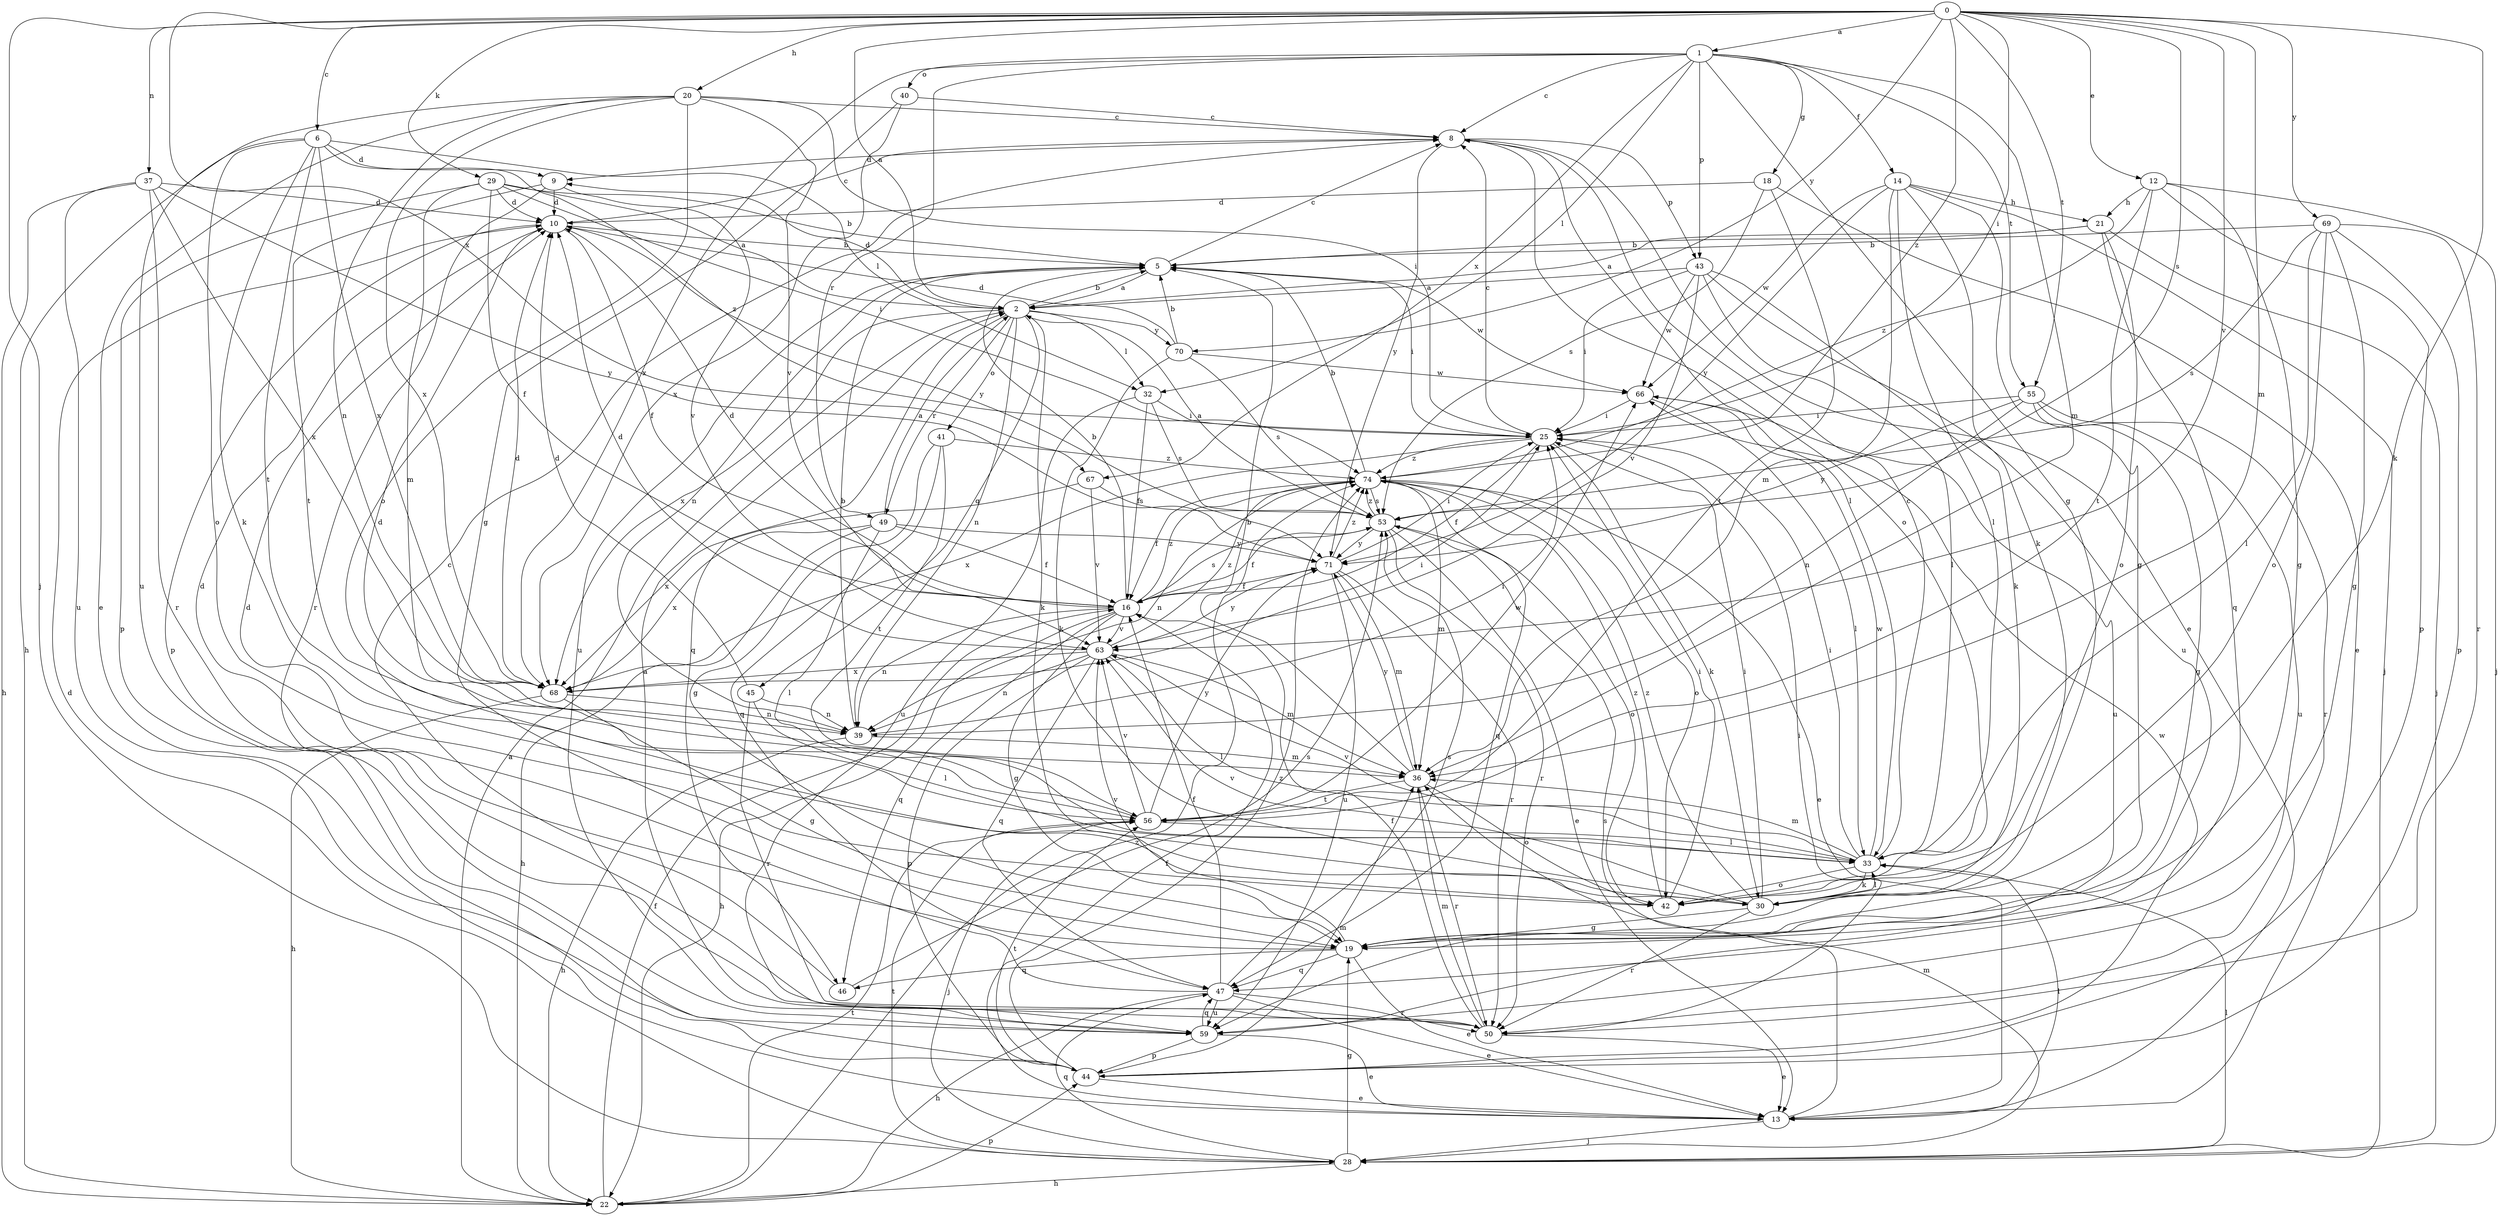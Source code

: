 strict digraph  {
0;
1;
2;
5;
6;
8;
9;
10;
12;
13;
14;
16;
18;
19;
20;
21;
22;
25;
28;
29;
30;
32;
33;
36;
37;
39;
40;
41;
42;
43;
44;
45;
46;
47;
49;
50;
53;
55;
56;
59;
63;
66;
67;
68;
69;
70;
71;
74;
0 -> 1  [label=a];
0 -> 2  [label=a];
0 -> 6  [label=c];
0 -> 12  [label=e];
0 -> 20  [label=h];
0 -> 25  [label=i];
0 -> 28  [label=j];
0 -> 29  [label=k];
0 -> 30  [label=k];
0 -> 36  [label=m];
0 -> 37  [label=n];
0 -> 53  [label=s];
0 -> 55  [label=t];
0 -> 63  [label=v];
0 -> 67  [label=x];
0 -> 69  [label=y];
0 -> 70  [label=y];
0 -> 74  [label=z];
1 -> 8  [label=c];
1 -> 14  [label=f];
1 -> 18  [label=g];
1 -> 19  [label=g];
1 -> 32  [label=l];
1 -> 36  [label=m];
1 -> 40  [label=o];
1 -> 43  [label=p];
1 -> 49  [label=r];
1 -> 55  [label=t];
1 -> 67  [label=x];
1 -> 68  [label=x];
2 -> 5  [label=b];
2 -> 9  [label=d];
2 -> 30  [label=k];
2 -> 32  [label=l];
2 -> 39  [label=n];
2 -> 41  [label=o];
2 -> 45  [label=q];
2 -> 46  [label=q];
2 -> 49  [label=r];
2 -> 68  [label=x];
2 -> 70  [label=y];
5 -> 2  [label=a];
5 -> 8  [label=c];
5 -> 25  [label=i];
5 -> 39  [label=n];
5 -> 59  [label=u];
5 -> 66  [label=w];
6 -> 9  [label=d];
6 -> 30  [label=k];
6 -> 32  [label=l];
6 -> 42  [label=o];
6 -> 56  [label=t];
6 -> 59  [label=u];
6 -> 68  [label=x];
6 -> 74  [label=z];
8 -> 9  [label=d];
8 -> 13  [label=e];
8 -> 33  [label=l];
8 -> 42  [label=o];
8 -> 43  [label=p];
8 -> 71  [label=y];
9 -> 10  [label=d];
9 -> 50  [label=r];
9 -> 56  [label=t];
9 -> 63  [label=v];
10 -> 5  [label=b];
10 -> 8  [label=c];
10 -> 16  [label=f];
10 -> 44  [label=p];
10 -> 71  [label=y];
12 -> 19  [label=g];
12 -> 21  [label=h];
12 -> 28  [label=j];
12 -> 44  [label=p];
12 -> 56  [label=t];
12 -> 74  [label=z];
13 -> 16  [label=f];
13 -> 28  [label=j];
13 -> 33  [label=l];
13 -> 53  [label=s];
14 -> 19  [label=g];
14 -> 21  [label=h];
14 -> 28  [label=j];
14 -> 30  [label=k];
14 -> 33  [label=l];
14 -> 36  [label=m];
14 -> 66  [label=w];
14 -> 71  [label=y];
16 -> 5  [label=b];
16 -> 10  [label=d];
16 -> 19  [label=g];
16 -> 22  [label=h];
16 -> 39  [label=n];
16 -> 46  [label=q];
16 -> 53  [label=s];
16 -> 63  [label=v];
16 -> 74  [label=z];
18 -> 10  [label=d];
18 -> 13  [label=e];
18 -> 53  [label=s];
18 -> 56  [label=t];
19 -> 10  [label=d];
19 -> 13  [label=e];
19 -> 46  [label=q];
19 -> 47  [label=q];
19 -> 63  [label=v];
20 -> 8  [label=c];
20 -> 13  [label=e];
20 -> 22  [label=h];
20 -> 25  [label=i];
20 -> 39  [label=n];
20 -> 42  [label=o];
20 -> 63  [label=v];
20 -> 68  [label=x];
21 -> 2  [label=a];
21 -> 5  [label=b];
21 -> 28  [label=j];
21 -> 42  [label=o];
21 -> 47  [label=q];
22 -> 2  [label=a];
22 -> 16  [label=f];
22 -> 44  [label=p];
22 -> 56  [label=t];
22 -> 74  [label=z];
25 -> 8  [label=c];
25 -> 16  [label=f];
25 -> 30  [label=k];
25 -> 68  [label=x];
25 -> 74  [label=z];
28 -> 10  [label=d];
28 -> 19  [label=g];
28 -> 22  [label=h];
28 -> 33  [label=l];
28 -> 36  [label=m];
28 -> 47  [label=q];
28 -> 56  [label=t];
29 -> 2  [label=a];
29 -> 5  [label=b];
29 -> 10  [label=d];
29 -> 16  [label=f];
29 -> 25  [label=i];
29 -> 36  [label=m];
29 -> 44  [label=p];
30 -> 19  [label=g];
30 -> 25  [label=i];
30 -> 33  [label=l];
30 -> 50  [label=r];
30 -> 63  [label=v];
30 -> 74  [label=z];
32 -> 16  [label=f];
32 -> 25  [label=i];
32 -> 53  [label=s];
32 -> 59  [label=u];
33 -> 8  [label=c];
33 -> 25  [label=i];
33 -> 30  [label=k];
33 -> 36  [label=m];
33 -> 42  [label=o];
33 -> 63  [label=v];
33 -> 66  [label=w];
36 -> 5  [label=b];
36 -> 42  [label=o];
36 -> 50  [label=r];
36 -> 56  [label=t];
36 -> 71  [label=y];
37 -> 10  [label=d];
37 -> 22  [label=h];
37 -> 50  [label=r];
37 -> 59  [label=u];
37 -> 68  [label=x];
37 -> 71  [label=y];
39 -> 5  [label=b];
39 -> 22  [label=h];
39 -> 25  [label=i];
39 -> 36  [label=m];
40 -> 8  [label=c];
40 -> 19  [label=g];
40 -> 68  [label=x];
41 -> 19  [label=g];
41 -> 47  [label=q];
41 -> 56  [label=t];
41 -> 74  [label=z];
42 -> 25  [label=i];
42 -> 74  [label=z];
43 -> 2  [label=a];
43 -> 25  [label=i];
43 -> 30  [label=k];
43 -> 33  [label=l];
43 -> 59  [label=u];
43 -> 63  [label=v];
43 -> 66  [label=w];
44 -> 13  [label=e];
44 -> 36  [label=m];
44 -> 56  [label=t];
44 -> 66  [label=w];
44 -> 74  [label=z];
45 -> 10  [label=d];
45 -> 33  [label=l];
45 -> 39  [label=n];
45 -> 50  [label=r];
46 -> 8  [label=c];
46 -> 53  [label=s];
47 -> 10  [label=d];
47 -> 13  [label=e];
47 -> 16  [label=f];
47 -> 22  [label=h];
47 -> 50  [label=r];
47 -> 53  [label=s];
47 -> 59  [label=u];
49 -> 2  [label=a];
49 -> 16  [label=f];
49 -> 22  [label=h];
49 -> 33  [label=l];
49 -> 68  [label=x];
49 -> 71  [label=y];
50 -> 13  [label=e];
50 -> 16  [label=f];
50 -> 25  [label=i];
50 -> 36  [label=m];
53 -> 2  [label=a];
53 -> 13  [label=e];
53 -> 16  [label=f];
53 -> 42  [label=o];
53 -> 50  [label=r];
53 -> 71  [label=y];
53 -> 74  [label=z];
55 -> 19  [label=g];
55 -> 25  [label=i];
55 -> 39  [label=n];
55 -> 50  [label=r];
55 -> 59  [label=u];
55 -> 71  [label=y];
56 -> 10  [label=d];
56 -> 28  [label=j];
56 -> 33  [label=l];
56 -> 63  [label=v];
56 -> 66  [label=w];
56 -> 71  [label=y];
59 -> 2  [label=a];
59 -> 13  [label=e];
59 -> 44  [label=p];
59 -> 47  [label=q];
63 -> 10  [label=d];
63 -> 33  [label=l];
63 -> 36  [label=m];
63 -> 39  [label=n];
63 -> 44  [label=p];
63 -> 47  [label=q];
63 -> 68  [label=x];
63 -> 71  [label=y];
63 -> 74  [label=z];
66 -> 25  [label=i];
66 -> 33  [label=l];
66 -> 59  [label=u];
67 -> 53  [label=s];
67 -> 63  [label=v];
67 -> 68  [label=x];
68 -> 10  [label=d];
68 -> 19  [label=g];
68 -> 22  [label=h];
68 -> 25  [label=i];
68 -> 39  [label=n];
69 -> 5  [label=b];
69 -> 19  [label=g];
69 -> 33  [label=l];
69 -> 42  [label=o];
69 -> 44  [label=p];
69 -> 50  [label=r];
69 -> 53  [label=s];
70 -> 5  [label=b];
70 -> 10  [label=d];
70 -> 30  [label=k];
70 -> 53  [label=s];
70 -> 66  [label=w];
71 -> 16  [label=f];
71 -> 25  [label=i];
71 -> 36  [label=m];
71 -> 50  [label=r];
71 -> 59  [label=u];
71 -> 74  [label=z];
74 -> 5  [label=b];
74 -> 13  [label=e];
74 -> 16  [label=f];
74 -> 36  [label=m];
74 -> 39  [label=n];
74 -> 42  [label=o];
74 -> 47  [label=q];
74 -> 53  [label=s];
}

